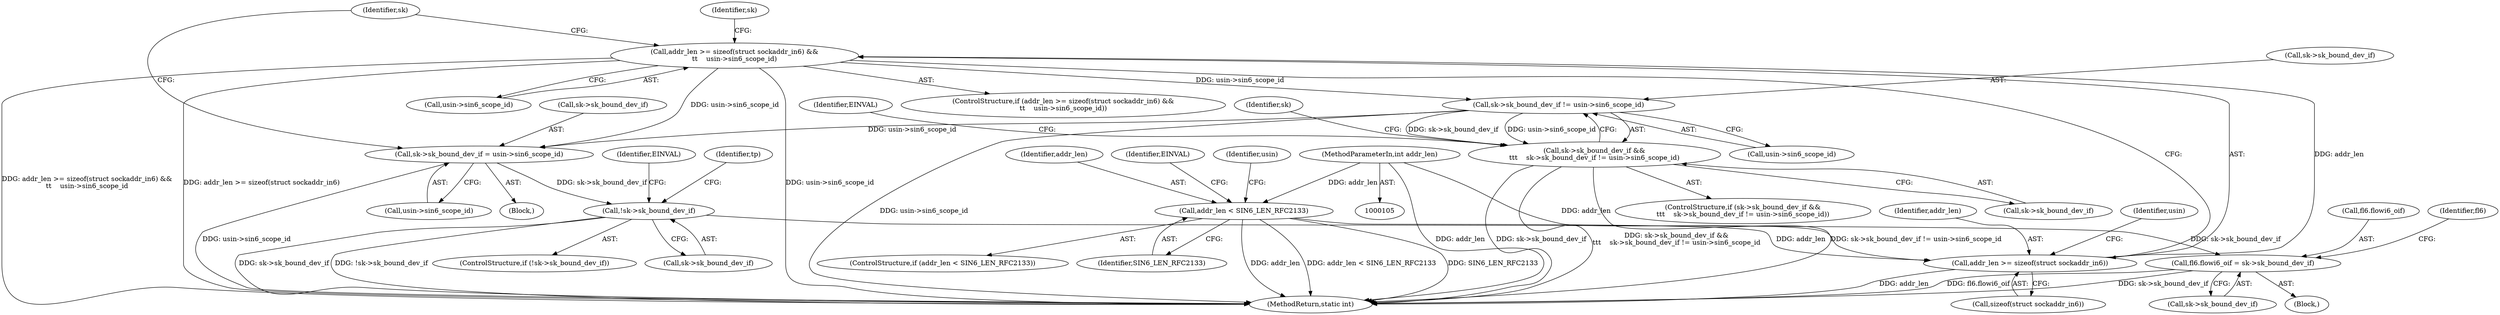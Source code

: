 digraph "0_linux_45f6fad84cc305103b28d73482b344d7f5b76f39_15@API" {
"1000244" [label="(Call,addr_len >= sizeof(struct sockaddr_in6) &&\n\t\t    usin->sin6_scope_id)"];
"1000245" [label="(Call,addr_len >= sizeof(struct sockaddr_in6))"];
"1000147" [label="(Call,addr_len < SIN6_LEN_RFC2133)"];
"1000108" [label="(MethodParameterIn,int addr_len)"];
"1000258" [label="(Call,sk->sk_bound_dev_if != usin->sin6_scope_id)"];
"1000254" [label="(Call,sk->sk_bound_dev_if &&\n\t\t\t    sk->sk_bound_dev_if != usin->sin6_scope_id)"];
"1000268" [label="(Call,sk->sk_bound_dev_if = usin->sin6_scope_id)"];
"1000276" [label="(Call,!sk->sk_bound_dev_if)"];
"1000478" [label="(Call,fl6.flowi6_oif = sk->sk_bound_dev_if)"];
"1000253" [label="(ControlStructure,if (sk->sk_bound_dev_if &&\n\t\t\t    sk->sk_bound_dev_if != usin->sin6_scope_id))"];
"1000250" [label="(Identifier,usin)"];
"1000267" [label="(Identifier,EINVAL)"];
"1000252" [label="(Block,)"];
"1000148" [label="(Identifier,addr_len)"];
"1000269" [label="(Call,sk->sk_bound_dev_if)"];
"1000262" [label="(Call,usin->sin6_scope_id)"];
"1000287" [label="(Identifier,tp)"];
"1000249" [label="(Call,usin->sin6_scope_id)"];
"1000716" [label="(MethodReturn,static int)"];
"1000254" [label="(Call,sk->sk_bound_dev_if &&\n\t\t\t    sk->sk_bound_dev_if != usin->sin6_scope_id)"];
"1000255" [label="(Call,sk->sk_bound_dev_if)"];
"1000109" [label="(Block,)"];
"1000108" [label="(MethodParameterIn,int addr_len)"];
"1000270" [label="(Identifier,sk)"];
"1000278" [label="(Identifier,sk)"];
"1000479" [label="(Call,fl6.flowi6_oif)"];
"1000243" [label="(ControlStructure,if (addr_len >= sizeof(struct sockaddr_in6) &&\n\t\t    usin->sin6_scope_id))"];
"1000146" [label="(ControlStructure,if (addr_len < SIN6_LEN_RFC2133))"];
"1000246" [label="(Identifier,addr_len)"];
"1000244" [label="(Call,addr_len >= sizeof(struct sockaddr_in6) &&\n\t\t    usin->sin6_scope_id)"];
"1000149" [label="(Identifier,SIN6_LEN_RFC2133)"];
"1000258" [label="(Call,sk->sk_bound_dev_if != usin->sin6_scope_id)"];
"1000282" [label="(Identifier,EINVAL)"];
"1000276" [label="(Call,!sk->sk_bound_dev_if)"];
"1000487" [label="(Identifier,fl6)"];
"1000152" [label="(Identifier,EINVAL)"];
"1000147" [label="(Call,addr_len < SIN6_LEN_RFC2133)"];
"1000268" [label="(Call,sk->sk_bound_dev_if = usin->sin6_scope_id)"];
"1000272" [label="(Call,usin->sin6_scope_id)"];
"1000275" [label="(ControlStructure,if (!sk->sk_bound_dev_if))"];
"1000482" [label="(Call,sk->sk_bound_dev_if)"];
"1000256" [label="(Identifier,sk)"];
"1000156" [label="(Identifier,usin)"];
"1000247" [label="(Call,sizeof(struct sockaddr_in6))"];
"1000478" [label="(Call,fl6.flowi6_oif = sk->sk_bound_dev_if)"];
"1000259" [label="(Call,sk->sk_bound_dev_if)"];
"1000277" [label="(Call,sk->sk_bound_dev_if)"];
"1000245" [label="(Call,addr_len >= sizeof(struct sockaddr_in6))"];
"1000244" -> "1000243"  [label="AST: "];
"1000244" -> "1000245"  [label="CFG: "];
"1000244" -> "1000249"  [label="CFG: "];
"1000245" -> "1000244"  [label="AST: "];
"1000249" -> "1000244"  [label="AST: "];
"1000256" -> "1000244"  [label="CFG: "];
"1000278" -> "1000244"  [label="CFG: "];
"1000244" -> "1000716"  [label="DDG: addr_len >= sizeof(struct sockaddr_in6) &&\n\t\t    usin->sin6_scope_id"];
"1000244" -> "1000716"  [label="DDG: addr_len >= sizeof(struct sockaddr_in6)"];
"1000244" -> "1000716"  [label="DDG: usin->sin6_scope_id"];
"1000245" -> "1000244"  [label="DDG: addr_len"];
"1000244" -> "1000258"  [label="DDG: usin->sin6_scope_id"];
"1000244" -> "1000268"  [label="DDG: usin->sin6_scope_id"];
"1000245" -> "1000247"  [label="CFG: "];
"1000246" -> "1000245"  [label="AST: "];
"1000247" -> "1000245"  [label="AST: "];
"1000250" -> "1000245"  [label="CFG: "];
"1000245" -> "1000716"  [label="DDG: addr_len"];
"1000147" -> "1000245"  [label="DDG: addr_len"];
"1000108" -> "1000245"  [label="DDG: addr_len"];
"1000147" -> "1000146"  [label="AST: "];
"1000147" -> "1000149"  [label="CFG: "];
"1000148" -> "1000147"  [label="AST: "];
"1000149" -> "1000147"  [label="AST: "];
"1000152" -> "1000147"  [label="CFG: "];
"1000156" -> "1000147"  [label="CFG: "];
"1000147" -> "1000716"  [label="DDG: SIN6_LEN_RFC2133"];
"1000147" -> "1000716"  [label="DDG: addr_len"];
"1000147" -> "1000716"  [label="DDG: addr_len < SIN6_LEN_RFC2133"];
"1000108" -> "1000147"  [label="DDG: addr_len"];
"1000108" -> "1000105"  [label="AST: "];
"1000108" -> "1000716"  [label="DDG: addr_len"];
"1000258" -> "1000254"  [label="AST: "];
"1000258" -> "1000262"  [label="CFG: "];
"1000259" -> "1000258"  [label="AST: "];
"1000262" -> "1000258"  [label="AST: "];
"1000254" -> "1000258"  [label="CFG: "];
"1000258" -> "1000716"  [label="DDG: usin->sin6_scope_id"];
"1000258" -> "1000254"  [label="DDG: sk->sk_bound_dev_if"];
"1000258" -> "1000254"  [label="DDG: usin->sin6_scope_id"];
"1000258" -> "1000268"  [label="DDG: usin->sin6_scope_id"];
"1000254" -> "1000253"  [label="AST: "];
"1000254" -> "1000255"  [label="CFG: "];
"1000255" -> "1000254"  [label="AST: "];
"1000267" -> "1000254"  [label="CFG: "];
"1000270" -> "1000254"  [label="CFG: "];
"1000254" -> "1000716"  [label="DDG: sk->sk_bound_dev_if"];
"1000254" -> "1000716"  [label="DDG: sk->sk_bound_dev_if &&\n\t\t\t    sk->sk_bound_dev_if != usin->sin6_scope_id"];
"1000254" -> "1000716"  [label="DDG: sk->sk_bound_dev_if != usin->sin6_scope_id"];
"1000268" -> "1000252"  [label="AST: "];
"1000268" -> "1000272"  [label="CFG: "];
"1000269" -> "1000268"  [label="AST: "];
"1000272" -> "1000268"  [label="AST: "];
"1000278" -> "1000268"  [label="CFG: "];
"1000268" -> "1000716"  [label="DDG: usin->sin6_scope_id"];
"1000268" -> "1000276"  [label="DDG: sk->sk_bound_dev_if"];
"1000276" -> "1000275"  [label="AST: "];
"1000276" -> "1000277"  [label="CFG: "];
"1000277" -> "1000276"  [label="AST: "];
"1000282" -> "1000276"  [label="CFG: "];
"1000287" -> "1000276"  [label="CFG: "];
"1000276" -> "1000716"  [label="DDG: !sk->sk_bound_dev_if"];
"1000276" -> "1000716"  [label="DDG: sk->sk_bound_dev_if"];
"1000276" -> "1000478"  [label="DDG: sk->sk_bound_dev_if"];
"1000478" -> "1000109"  [label="AST: "];
"1000478" -> "1000482"  [label="CFG: "];
"1000479" -> "1000478"  [label="AST: "];
"1000482" -> "1000478"  [label="AST: "];
"1000487" -> "1000478"  [label="CFG: "];
"1000478" -> "1000716"  [label="DDG: fl6.flowi6_oif"];
"1000478" -> "1000716"  [label="DDG: sk->sk_bound_dev_if"];
}
